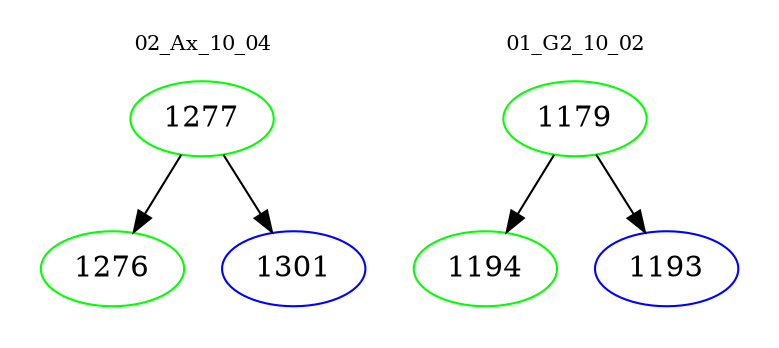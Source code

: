 digraph{
subgraph cluster_0 {
color = white
label = "02_Ax_10_04";
fontsize=10;
T0_1277 [label="1277", color="green"]
T0_1277 -> T0_1276 [color="black"]
T0_1276 [label="1276", color="green"]
T0_1277 -> T0_1301 [color="black"]
T0_1301 [label="1301", color="blue"]
}
subgraph cluster_1 {
color = white
label = "01_G2_10_02";
fontsize=10;
T1_1179 [label="1179", color="green"]
T1_1179 -> T1_1194 [color="black"]
T1_1194 [label="1194", color="green"]
T1_1179 -> T1_1193 [color="black"]
T1_1193 [label="1193", color="blue"]
}
}
